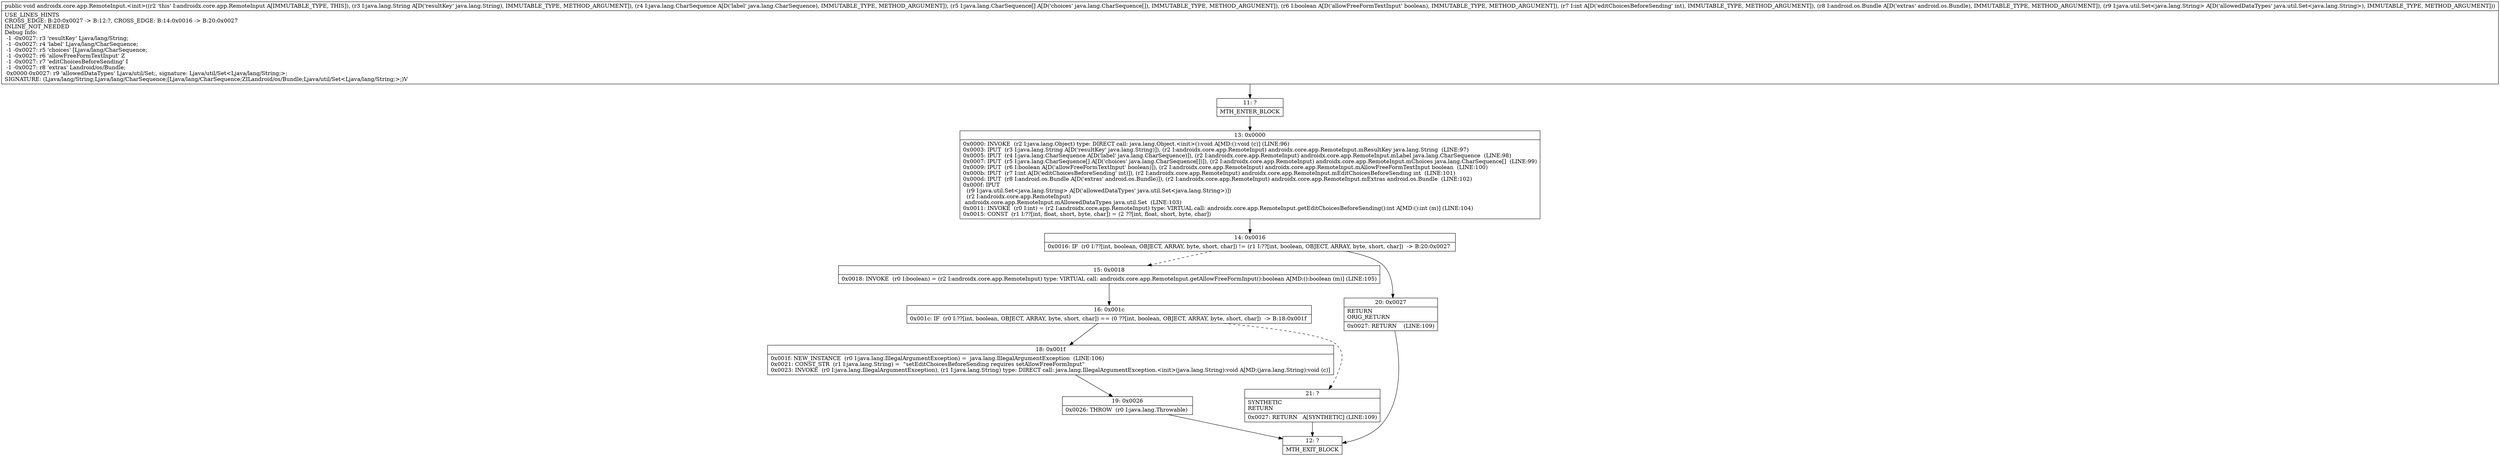 digraph "CFG forandroidx.core.app.RemoteInput.\<init\>(Ljava\/lang\/String;Ljava\/lang\/CharSequence;[Ljava\/lang\/CharSequence;ZILandroid\/os\/Bundle;Ljava\/util\/Set;)V" {
Node_11 [shape=record,label="{11\:\ ?|MTH_ENTER_BLOCK\l}"];
Node_13 [shape=record,label="{13\:\ 0x0000|0x0000: INVOKE  (r2 I:java.lang.Object) type: DIRECT call: java.lang.Object.\<init\>():void A[MD:():void (c)] (LINE:96)\l0x0003: IPUT  (r3 I:java.lang.String A[D('resultKey' java.lang.String)]), (r2 I:androidx.core.app.RemoteInput) androidx.core.app.RemoteInput.mResultKey java.lang.String  (LINE:97)\l0x0005: IPUT  (r4 I:java.lang.CharSequence A[D('label' java.lang.CharSequence)]), (r2 I:androidx.core.app.RemoteInput) androidx.core.app.RemoteInput.mLabel java.lang.CharSequence  (LINE:98)\l0x0007: IPUT  (r5 I:java.lang.CharSequence[] A[D('choices' java.lang.CharSequence[])]), (r2 I:androidx.core.app.RemoteInput) androidx.core.app.RemoteInput.mChoices java.lang.CharSequence[]  (LINE:99)\l0x0009: IPUT  (r6 I:boolean A[D('allowFreeFormTextInput' boolean)]), (r2 I:androidx.core.app.RemoteInput) androidx.core.app.RemoteInput.mAllowFreeFormTextInput boolean  (LINE:100)\l0x000b: IPUT  (r7 I:int A[D('editChoicesBeforeSending' int)]), (r2 I:androidx.core.app.RemoteInput) androidx.core.app.RemoteInput.mEditChoicesBeforeSending int  (LINE:101)\l0x000d: IPUT  (r8 I:android.os.Bundle A[D('extras' android.os.Bundle)]), (r2 I:androidx.core.app.RemoteInput) androidx.core.app.RemoteInput.mExtras android.os.Bundle  (LINE:102)\l0x000f: IPUT  \l  (r9 I:java.util.Set\<java.lang.String\> A[D('allowedDataTypes' java.util.Set\<java.lang.String\>)])\l  (r2 I:androidx.core.app.RemoteInput)\l androidx.core.app.RemoteInput.mAllowedDataTypes java.util.Set  (LINE:103)\l0x0011: INVOKE  (r0 I:int) = (r2 I:androidx.core.app.RemoteInput) type: VIRTUAL call: androidx.core.app.RemoteInput.getEditChoicesBeforeSending():int A[MD:():int (m)] (LINE:104)\l0x0015: CONST  (r1 I:??[int, float, short, byte, char]) = (2 ??[int, float, short, byte, char]) \l}"];
Node_14 [shape=record,label="{14\:\ 0x0016|0x0016: IF  (r0 I:??[int, boolean, OBJECT, ARRAY, byte, short, char]) != (r1 I:??[int, boolean, OBJECT, ARRAY, byte, short, char])  \-\> B:20:0x0027 \l}"];
Node_15 [shape=record,label="{15\:\ 0x0018|0x0018: INVOKE  (r0 I:boolean) = (r2 I:androidx.core.app.RemoteInput) type: VIRTUAL call: androidx.core.app.RemoteInput.getAllowFreeFormInput():boolean A[MD:():boolean (m)] (LINE:105)\l}"];
Node_16 [shape=record,label="{16\:\ 0x001c|0x001c: IF  (r0 I:??[int, boolean, OBJECT, ARRAY, byte, short, char]) == (0 ??[int, boolean, OBJECT, ARRAY, byte, short, char])  \-\> B:18:0x001f \l}"];
Node_18 [shape=record,label="{18\:\ 0x001f|0x001f: NEW_INSTANCE  (r0 I:java.lang.IllegalArgumentException) =  java.lang.IllegalArgumentException  (LINE:106)\l0x0021: CONST_STR  (r1 I:java.lang.String) =  \"setEditChoicesBeforeSending requires setAllowFreeFormInput\" \l0x0023: INVOKE  (r0 I:java.lang.IllegalArgumentException), (r1 I:java.lang.String) type: DIRECT call: java.lang.IllegalArgumentException.\<init\>(java.lang.String):void A[MD:(java.lang.String):void (c)]\l}"];
Node_19 [shape=record,label="{19\:\ 0x0026|0x0026: THROW  (r0 I:java.lang.Throwable) \l}"];
Node_12 [shape=record,label="{12\:\ ?|MTH_EXIT_BLOCK\l}"];
Node_21 [shape=record,label="{21\:\ ?|SYNTHETIC\lRETURN\l|0x0027: RETURN   A[SYNTHETIC] (LINE:109)\l}"];
Node_20 [shape=record,label="{20\:\ 0x0027|RETURN\lORIG_RETURN\l|0x0027: RETURN    (LINE:109)\l}"];
MethodNode[shape=record,label="{public void androidx.core.app.RemoteInput.\<init\>((r2 'this' I:androidx.core.app.RemoteInput A[IMMUTABLE_TYPE, THIS]), (r3 I:java.lang.String A[D('resultKey' java.lang.String), IMMUTABLE_TYPE, METHOD_ARGUMENT]), (r4 I:java.lang.CharSequence A[D('label' java.lang.CharSequence), IMMUTABLE_TYPE, METHOD_ARGUMENT]), (r5 I:java.lang.CharSequence[] A[D('choices' java.lang.CharSequence[]), IMMUTABLE_TYPE, METHOD_ARGUMENT]), (r6 I:boolean A[D('allowFreeFormTextInput' boolean), IMMUTABLE_TYPE, METHOD_ARGUMENT]), (r7 I:int A[D('editChoicesBeforeSending' int), IMMUTABLE_TYPE, METHOD_ARGUMENT]), (r8 I:android.os.Bundle A[D('extras' android.os.Bundle), IMMUTABLE_TYPE, METHOD_ARGUMENT]), (r9 I:java.util.Set\<java.lang.String\> A[D('allowedDataTypes' java.util.Set\<java.lang.String\>), IMMUTABLE_TYPE, METHOD_ARGUMENT]))  | USE_LINES_HINTS\lCROSS_EDGE: B:20:0x0027 \-\> B:12:?, CROSS_EDGE: B:14:0x0016 \-\> B:20:0x0027\lINLINE_NOT_NEEDED\lDebug Info:\l  \-1 \-0x0027: r3 'resultKey' Ljava\/lang\/String;\l  \-1 \-0x0027: r4 'label' Ljava\/lang\/CharSequence;\l  \-1 \-0x0027: r5 'choices' [Ljava\/lang\/CharSequence;\l  \-1 \-0x0027: r6 'allowFreeFormTextInput' Z\l  \-1 \-0x0027: r7 'editChoicesBeforeSending' I\l  \-1 \-0x0027: r8 'extras' Landroid\/os\/Bundle;\l  0x0000\-0x0027: r9 'allowedDataTypes' Ljava\/util\/Set;, signature: Ljava\/util\/Set\<Ljava\/lang\/String;\>;\lSIGNATURE: (Ljava\/lang\/String;Ljava\/lang\/CharSequence;[Ljava\/lang\/CharSequence;ZILandroid\/os\/Bundle;Ljava\/util\/Set\<Ljava\/lang\/String;\>;)V\l}"];
MethodNode -> Node_11;Node_11 -> Node_13;
Node_13 -> Node_14;
Node_14 -> Node_15[style=dashed];
Node_14 -> Node_20;
Node_15 -> Node_16;
Node_16 -> Node_18;
Node_16 -> Node_21[style=dashed];
Node_18 -> Node_19;
Node_19 -> Node_12;
Node_21 -> Node_12;
Node_20 -> Node_12;
}

